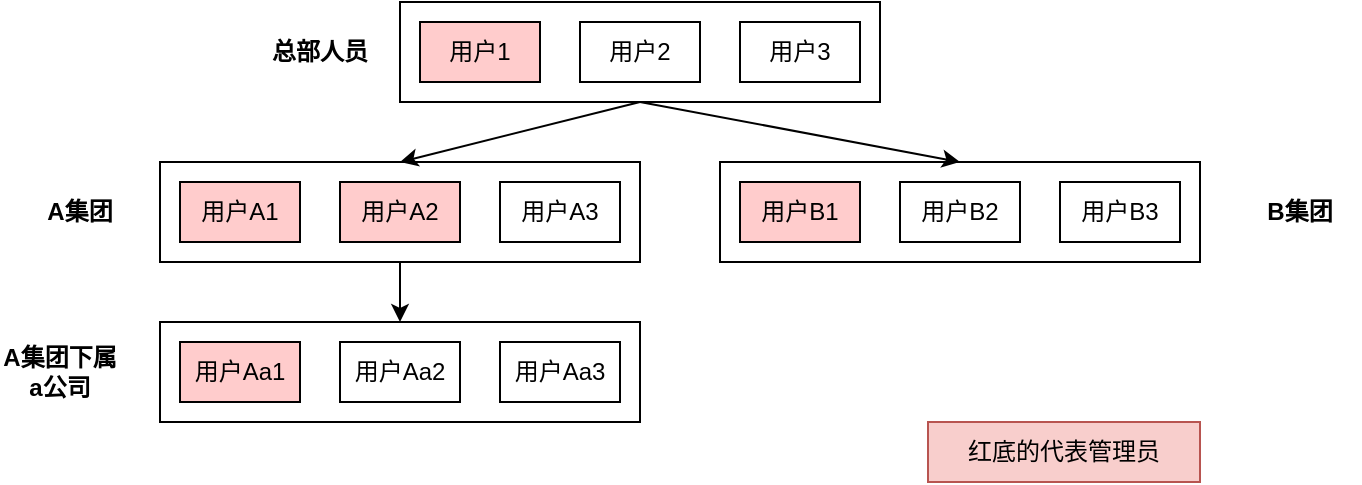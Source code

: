 <mxfile version="26.0.4">
  <diagram name="第 1 页" id="ODAFd5VKZUiwjq1AUtUZ">
    <mxGraphModel dx="1774" dy="557" grid="1" gridSize="10" guides="1" tooltips="1" connect="1" arrows="1" fold="1" page="1" pageScale="1" pageWidth="827" pageHeight="1169" math="0" shadow="0">
      <root>
        <mxCell id="0" />
        <mxCell id="1" parent="0" />
        <mxCell id="73MqjRvDGMsxfJFapzt3-10" value="" style="group" vertex="1" connectable="0" parent="1">
          <mxGeometry x="120" y="80" width="240" height="50" as="geometry" />
        </mxCell>
        <mxCell id="73MqjRvDGMsxfJFapzt3-1" value="" style="rounded=0;whiteSpace=wrap;html=1;" vertex="1" parent="73MqjRvDGMsxfJFapzt3-10">
          <mxGeometry width="240" height="50" as="geometry" />
        </mxCell>
        <mxCell id="73MqjRvDGMsxfJFapzt3-4" value="用户1" style="rounded=0;whiteSpace=wrap;html=1;fillColor=#FFCCCC;" vertex="1" parent="73MqjRvDGMsxfJFapzt3-10">
          <mxGeometry x="10" y="10" width="60" height="30" as="geometry" />
        </mxCell>
        <mxCell id="73MqjRvDGMsxfJFapzt3-8" value="用户2" style="rounded=0;whiteSpace=wrap;html=1;" vertex="1" parent="73MqjRvDGMsxfJFapzt3-10">
          <mxGeometry x="90" y="10" width="60" height="30" as="geometry" />
        </mxCell>
        <mxCell id="73MqjRvDGMsxfJFapzt3-9" value="用户3" style="rounded=0;whiteSpace=wrap;html=1;" vertex="1" parent="73MqjRvDGMsxfJFapzt3-10">
          <mxGeometry x="170" y="10" width="60" height="30" as="geometry" />
        </mxCell>
        <mxCell id="73MqjRvDGMsxfJFapzt3-11" value="" style="group" vertex="1" connectable="0" parent="1">
          <mxGeometry y="160" width="240" height="50" as="geometry" />
        </mxCell>
        <mxCell id="73MqjRvDGMsxfJFapzt3-12" value="" style="rounded=0;whiteSpace=wrap;html=1;" vertex="1" parent="73MqjRvDGMsxfJFapzt3-11">
          <mxGeometry width="240" height="50" as="geometry" />
        </mxCell>
        <mxCell id="73MqjRvDGMsxfJFapzt3-13" value="用户A1" style="rounded=0;whiteSpace=wrap;html=1;fillColor=#FFCCCC;" vertex="1" parent="73MqjRvDGMsxfJFapzt3-11">
          <mxGeometry x="10" y="10" width="60" height="30" as="geometry" />
        </mxCell>
        <mxCell id="73MqjRvDGMsxfJFapzt3-14" value="用户A2" style="rounded=0;whiteSpace=wrap;html=1;fillColor=#FFCCCC;" vertex="1" parent="73MqjRvDGMsxfJFapzt3-11">
          <mxGeometry x="90" y="10" width="60" height="30" as="geometry" />
        </mxCell>
        <mxCell id="73MqjRvDGMsxfJFapzt3-15" value="用户A3" style="rounded=0;whiteSpace=wrap;html=1;" vertex="1" parent="73MqjRvDGMsxfJFapzt3-11">
          <mxGeometry x="170" y="10" width="60" height="30" as="geometry" />
        </mxCell>
        <mxCell id="73MqjRvDGMsxfJFapzt3-16" value="" style="group" vertex="1" connectable="0" parent="1">
          <mxGeometry x="280" y="160" width="240" height="50" as="geometry" />
        </mxCell>
        <mxCell id="73MqjRvDGMsxfJFapzt3-17" value="" style="rounded=0;whiteSpace=wrap;html=1;" vertex="1" parent="73MqjRvDGMsxfJFapzt3-16">
          <mxGeometry width="240" height="50" as="geometry" />
        </mxCell>
        <mxCell id="73MqjRvDGMsxfJFapzt3-18" value="用户B1" style="rounded=0;whiteSpace=wrap;html=1;fillColor=#FFCCCC;" vertex="1" parent="73MqjRvDGMsxfJFapzt3-16">
          <mxGeometry x="10" y="10" width="60" height="30" as="geometry" />
        </mxCell>
        <mxCell id="73MqjRvDGMsxfJFapzt3-19" value="用户B&lt;span style=&quot;background-color: transparent; color: light-dark(rgb(0, 0, 0), rgb(255, 255, 255));&quot;&gt;2&lt;/span&gt;" style="rounded=0;whiteSpace=wrap;html=1;" vertex="1" parent="73MqjRvDGMsxfJFapzt3-16">
          <mxGeometry x="90" y="10" width="60" height="30" as="geometry" />
        </mxCell>
        <mxCell id="73MqjRvDGMsxfJFapzt3-20" value="用户B3" style="rounded=0;whiteSpace=wrap;html=1;" vertex="1" parent="73MqjRvDGMsxfJFapzt3-16">
          <mxGeometry x="170" y="10" width="60" height="30" as="geometry" />
        </mxCell>
        <mxCell id="73MqjRvDGMsxfJFapzt3-21" value="" style="group" vertex="1" connectable="0" parent="1">
          <mxGeometry y="240" width="240" height="50" as="geometry" />
        </mxCell>
        <mxCell id="73MqjRvDGMsxfJFapzt3-22" value="" style="rounded=0;whiteSpace=wrap;html=1;" vertex="1" parent="73MqjRvDGMsxfJFapzt3-21">
          <mxGeometry width="240" height="50" as="geometry" />
        </mxCell>
        <mxCell id="73MqjRvDGMsxfJFapzt3-23" value="用户Aa1" style="rounded=0;whiteSpace=wrap;html=1;fillColor=#FFCCCC;" vertex="1" parent="73MqjRvDGMsxfJFapzt3-21">
          <mxGeometry x="10" y="10" width="60" height="30" as="geometry" />
        </mxCell>
        <mxCell id="73MqjRvDGMsxfJFapzt3-24" value="用户Aa2" style="rounded=0;whiteSpace=wrap;html=1;" vertex="1" parent="73MqjRvDGMsxfJFapzt3-21">
          <mxGeometry x="90" y="10" width="60" height="30" as="geometry" />
        </mxCell>
        <mxCell id="73MqjRvDGMsxfJFapzt3-25" value="用户Aa3" style="rounded=0;whiteSpace=wrap;html=1;" vertex="1" parent="73MqjRvDGMsxfJFapzt3-21">
          <mxGeometry x="170" y="10" width="60" height="30" as="geometry" />
        </mxCell>
        <mxCell id="73MqjRvDGMsxfJFapzt3-31" value="总部人员" style="text;html=1;align=center;verticalAlign=middle;whiteSpace=wrap;rounded=0;fontStyle=1" vertex="1" parent="1">
          <mxGeometry x="50" y="90" width="60" height="30" as="geometry" />
        </mxCell>
        <mxCell id="73MqjRvDGMsxfJFapzt3-32" value="A集团" style="text;html=1;align=center;verticalAlign=middle;whiteSpace=wrap;rounded=0;fontStyle=1" vertex="1" parent="1">
          <mxGeometry x="-70" y="170" width="60" height="30" as="geometry" />
        </mxCell>
        <mxCell id="73MqjRvDGMsxfJFapzt3-33" value="B集团" style="text;html=1;align=center;verticalAlign=middle;whiteSpace=wrap;rounded=0;fontStyle=1" vertex="1" parent="1">
          <mxGeometry x="540" y="170" width="60" height="30" as="geometry" />
        </mxCell>
        <mxCell id="73MqjRvDGMsxfJFapzt3-34" value="A集团下属a公司" style="text;html=1;align=center;verticalAlign=middle;whiteSpace=wrap;rounded=0;fontStyle=1" vertex="1" parent="1">
          <mxGeometry x="-80" y="250" width="60" height="30" as="geometry" />
        </mxCell>
        <mxCell id="73MqjRvDGMsxfJFapzt3-35" style="rounded=0;orthogonalLoop=1;jettySize=auto;html=1;exitX=0.5;exitY=1;exitDx=0;exitDy=0;entryX=0.5;entryY=0;entryDx=0;entryDy=0;" edge="1" parent="1" source="73MqjRvDGMsxfJFapzt3-1" target="73MqjRvDGMsxfJFapzt3-12">
          <mxGeometry relative="1" as="geometry" />
        </mxCell>
        <mxCell id="73MqjRvDGMsxfJFapzt3-36" style="rounded=0;orthogonalLoop=1;jettySize=auto;html=1;exitX=0.5;exitY=1;exitDx=0;exitDy=0;entryX=0.5;entryY=0;entryDx=0;entryDy=0;" edge="1" parent="1" source="73MqjRvDGMsxfJFapzt3-1" target="73MqjRvDGMsxfJFapzt3-17">
          <mxGeometry relative="1" as="geometry" />
        </mxCell>
        <mxCell id="73MqjRvDGMsxfJFapzt3-37" style="edgeStyle=orthogonalEdgeStyle;rounded=0;orthogonalLoop=1;jettySize=auto;html=1;exitX=0.5;exitY=1;exitDx=0;exitDy=0;entryX=0.5;entryY=0;entryDx=0;entryDy=0;" edge="1" parent="1" source="73MqjRvDGMsxfJFapzt3-12" target="73MqjRvDGMsxfJFapzt3-22">
          <mxGeometry relative="1" as="geometry" />
        </mxCell>
        <mxCell id="73MqjRvDGMsxfJFapzt3-38" value="红底的代表管理员" style="text;html=1;align=center;verticalAlign=middle;whiteSpace=wrap;rounded=0;fillColor=#f8cecc;strokeColor=#b85450;" vertex="1" parent="1">
          <mxGeometry x="384" y="290" width="136" height="30" as="geometry" />
        </mxCell>
      </root>
    </mxGraphModel>
  </diagram>
</mxfile>

